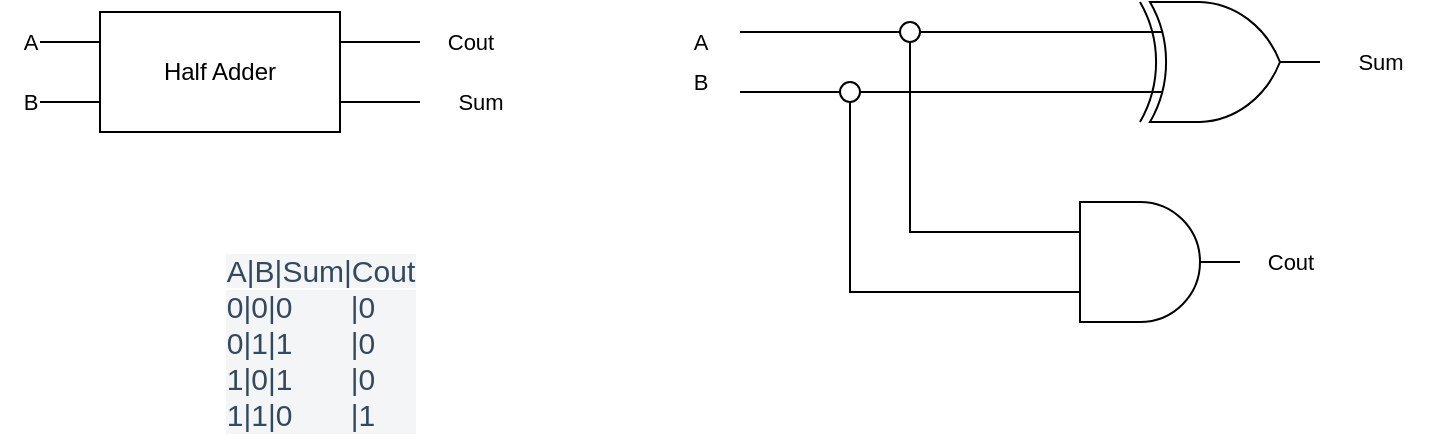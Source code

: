 <mxfile>
    <diagram id="CYchl9hRLMAPO1FnwaJd" name="Page-1">
        <mxGraphModel dx="622" dy="534" grid="1" gridSize="10" guides="1" tooltips="1" connect="1" arrows="1" fold="1" page="1" pageScale="1" pageWidth="827" pageHeight="1169" math="0" shadow="0">
            <root>
                <mxCell id="0"/>
                <mxCell id="1" parent="0"/>
                <mxCell id="3" style="edgeStyle=orthogonalEdgeStyle;html=1;exitX=0;exitY=0.25;exitDx=0;exitDy=0;rounded=0;endArrow=none;endFill=0;" edge="1" parent="1" source="2">
                    <mxGeometry relative="1" as="geometry">
                        <mxPoint x="70" y="160" as="targetPoint"/>
                    </mxGeometry>
                </mxCell>
                <mxCell id="4" style="edgeStyle=orthogonalEdgeStyle;shape=connector;rounded=0;html=1;exitX=0;exitY=0.75;exitDx=0;exitDy=0;labelBackgroundColor=default;strokeColor=default;fontFamily=Helvetica;fontSize=11;fontColor=default;endArrow=none;endFill=0;" edge="1" parent="1" source="2">
                    <mxGeometry relative="1" as="geometry">
                        <mxPoint x="70" y="190" as="targetPoint"/>
                    </mxGeometry>
                </mxCell>
                <mxCell id="6" style="edgeStyle=orthogonalEdgeStyle;shape=connector;rounded=0;html=1;exitX=1;exitY=0.25;exitDx=0;exitDy=0;labelBackgroundColor=default;strokeColor=default;fontFamily=Helvetica;fontSize=11;fontColor=default;endArrow=none;endFill=0;" edge="1" parent="1" source="2">
                    <mxGeometry relative="1" as="geometry">
                        <mxPoint x="260" y="160" as="targetPoint"/>
                    </mxGeometry>
                </mxCell>
                <mxCell id="30" style="edgeStyle=orthogonalEdgeStyle;shape=connector;rounded=0;html=1;exitX=1;exitY=0.75;exitDx=0;exitDy=0;labelBackgroundColor=default;strokeColor=default;fontFamily=Helvetica;fontSize=11;fontColor=default;endArrow=none;endFill=0;" edge="1" parent="1" source="2">
                    <mxGeometry relative="1" as="geometry">
                        <mxPoint x="260" y="190" as="targetPoint"/>
                    </mxGeometry>
                </mxCell>
                <mxCell id="2" value="Half Adder" style="whiteSpace=wrap;html=1;" parent="1" vertex="1">
                    <mxGeometry x="100" y="145" width="120" height="60" as="geometry"/>
                </mxCell>
                <mxCell id="7" value="Cout" style="text;html=1;align=center;verticalAlign=middle;resizable=0;points=[];autosize=1;strokeColor=none;fillColor=none;fontSize=11;fontFamily=Helvetica;fontColor=default;" vertex="1" parent="1">
                    <mxGeometry x="260" y="145" width="50" height="30" as="geometry"/>
                </mxCell>
                <mxCell id="8" value="A" style="text;html=1;align=center;verticalAlign=middle;resizable=0;points=[];autosize=1;strokeColor=none;fillColor=none;fontSize=11;fontFamily=Helvetica;fontColor=default;" vertex="1" parent="1">
                    <mxGeometry x="50" y="145" width="30" height="30" as="geometry"/>
                </mxCell>
                <mxCell id="9" value="B" style="text;html=1;align=center;verticalAlign=middle;resizable=0;points=[];autosize=1;strokeColor=none;fillColor=none;fontSize=11;fontFamily=Helvetica;fontColor=default;" vertex="1" parent="1">
                    <mxGeometry x="50" y="175" width="30" height="30" as="geometry"/>
                </mxCell>
                <mxCell id="19" style="edgeStyle=orthogonalEdgeStyle;shape=connector;rounded=0;html=1;exitX=0;exitY=0.25;exitDx=0;exitDy=0;exitPerimeter=0;entryX=1;entryY=0.5;entryDx=0;entryDy=0;labelBackgroundColor=default;strokeColor=default;fontFamily=Helvetica;fontSize=11;fontColor=default;endArrow=none;endFill=0;" edge="1" parent="1" source="12" target="15">
                    <mxGeometry relative="1" as="geometry"/>
                </mxCell>
                <mxCell id="20" style="edgeStyle=orthogonalEdgeStyle;shape=connector;rounded=0;html=1;exitX=0;exitY=0.75;exitDx=0;exitDy=0;exitPerimeter=0;entryX=1;entryY=0.5;entryDx=0;entryDy=0;labelBackgroundColor=default;strokeColor=default;fontFamily=Helvetica;fontSize=11;fontColor=default;endArrow=none;endFill=0;" edge="1" parent="1" source="12" target="18">
                    <mxGeometry relative="1" as="geometry"/>
                </mxCell>
                <mxCell id="12" value="" style="verticalLabelPosition=bottom;shadow=0;dashed=0;align=center;html=1;verticalAlign=top;shape=mxgraph.electrical.logic_gates.logic_gate;operation=xor;fontFamily=Helvetica;fontSize=11;fontColor=default;" vertex="1" parent="1">
                    <mxGeometry x="610" y="140" width="100" height="60" as="geometry"/>
                </mxCell>
                <mxCell id="14" value="" style="verticalLabelPosition=bottom;shadow=0;dashed=0;align=center;html=1;verticalAlign=top;shape=mxgraph.electrical.logic_gates.logic_gate;operation=and;fontFamily=Helvetica;fontSize=11;fontColor=default;" vertex="1" parent="1">
                    <mxGeometry x="570" y="240" width="100" height="60" as="geometry"/>
                </mxCell>
                <mxCell id="22" style="edgeStyle=orthogonalEdgeStyle;shape=connector;rounded=0;html=1;exitX=0;exitY=0.5;exitDx=0;exitDy=0;labelBackgroundColor=default;strokeColor=default;fontFamily=Helvetica;fontSize=11;fontColor=default;endArrow=none;endFill=0;" edge="1" parent="1" source="15">
                    <mxGeometry relative="1" as="geometry">
                        <mxPoint x="420" y="155" as="targetPoint"/>
                    </mxGeometry>
                </mxCell>
                <mxCell id="24" style="edgeStyle=orthogonalEdgeStyle;shape=connector;rounded=0;html=1;exitX=0.5;exitY=1;exitDx=0;exitDy=0;entryX=0;entryY=0.25;entryDx=0;entryDy=0;entryPerimeter=0;labelBackgroundColor=default;strokeColor=default;fontFamily=Helvetica;fontSize=11;fontColor=default;endArrow=none;endFill=0;" edge="1" parent="1" source="15" target="14">
                    <mxGeometry relative="1" as="geometry"/>
                </mxCell>
                <mxCell id="15" value="" style="ellipse;whiteSpace=wrap;html=1;fontFamily=Helvetica;fontSize=11;fontColor=default;" vertex="1" parent="1">
                    <mxGeometry x="500" y="150" width="10" height="10" as="geometry"/>
                </mxCell>
                <mxCell id="21" style="edgeStyle=orthogonalEdgeStyle;shape=connector;rounded=0;html=1;exitX=0;exitY=0.5;exitDx=0;exitDy=0;labelBackgroundColor=default;strokeColor=default;fontFamily=Helvetica;fontSize=11;fontColor=default;endArrow=none;endFill=0;" edge="1" parent="1" source="18">
                    <mxGeometry relative="1" as="geometry">
                        <mxPoint x="420" y="185" as="targetPoint"/>
                    </mxGeometry>
                </mxCell>
                <mxCell id="23" style="edgeStyle=orthogonalEdgeStyle;shape=connector;rounded=0;html=1;exitX=0.5;exitY=1;exitDx=0;exitDy=0;entryX=0;entryY=0.75;entryDx=0;entryDy=0;entryPerimeter=0;labelBackgroundColor=default;strokeColor=default;fontFamily=Helvetica;fontSize=11;fontColor=default;endArrow=none;endFill=0;" edge="1" parent="1" source="18" target="14">
                    <mxGeometry relative="1" as="geometry"/>
                </mxCell>
                <mxCell id="18" value="" style="ellipse;whiteSpace=wrap;html=1;fontFamily=Helvetica;fontSize=11;fontColor=default;" vertex="1" parent="1">
                    <mxGeometry x="470" y="180" width="10" height="10" as="geometry"/>
                </mxCell>
                <mxCell id="25" value="Cout" style="text;html=1;align=center;verticalAlign=middle;resizable=0;points=[];autosize=1;strokeColor=none;fillColor=none;fontSize=11;fontFamily=Helvetica;fontColor=default;" vertex="1" parent="1">
                    <mxGeometry x="670" y="255" width="50" height="30" as="geometry"/>
                </mxCell>
                <mxCell id="27" value="A" style="text;html=1;align=center;verticalAlign=middle;resizable=0;points=[];autosize=1;strokeColor=none;fillColor=none;fontSize=11;fontFamily=Helvetica;fontColor=default;" vertex="1" parent="1">
                    <mxGeometry x="385" y="145" width="30" height="30" as="geometry"/>
                </mxCell>
                <mxCell id="29" value="B" style="text;html=1;align=center;verticalAlign=middle;resizable=0;points=[];autosize=1;strokeColor=none;fillColor=none;fontSize=11;fontFamily=Helvetica;fontColor=default;" vertex="1" parent="1">
                    <mxGeometry x="385" y="165" width="30" height="30" as="geometry"/>
                </mxCell>
                <mxCell id="31" value="Sum" style="text;html=1;align=center;verticalAlign=middle;resizable=0;points=[];autosize=1;strokeColor=none;fillColor=none;fontSize=11;fontFamily=Helvetica;fontColor=default;" vertex="1" parent="1">
                    <mxGeometry x="265" y="175" width="50" height="30" as="geometry"/>
                </mxCell>
                <mxCell id="33" value="Sum" style="text;html=1;align=center;verticalAlign=middle;resizable=0;points=[];autosize=1;strokeColor=none;fillColor=none;fontSize=11;fontFamily=Helvetica;fontColor=default;" vertex="1" parent="1">
                    <mxGeometry x="715" y="155" width="50" height="30" as="geometry"/>
                </mxCell>
                <mxCell id="34" value="&lt;span style=&quot;color: rgb(52, 73, 94); font-family: ArtifaktElement-Medium, sans-serif; font-size: 15px; text-align: left; background-color: rgb(244, 245, 246);&quot;&gt;A|B|Sum|Cout&lt;/span&gt;&lt;div style=&quot;-webkit-tap-highlight-color: rgba(0, 0, 0, 0); box-sizing: border-box; color: rgb(52, 73, 94); font-family: ArtifaktElement-Medium, sans-serif; font-size: 15px; text-align: left; background-color: rgb(244, 245, 246);&quot;&gt;0|0|0&amp;nbsp; &amp;nbsp; &amp;nbsp; &amp;nbsp;|0&lt;/div&gt;&lt;div style=&quot;-webkit-tap-highlight-color: rgba(0, 0, 0, 0); box-sizing: border-box; color: rgb(52, 73, 94); font-family: ArtifaktElement-Medium, sans-serif; font-size: 15px; text-align: left; background-color: rgb(244, 245, 246);&quot;&gt;0|1|1&amp;nbsp; &amp;nbsp; &amp;nbsp; &amp;nbsp;|0&lt;/div&gt;&lt;div style=&quot;-webkit-tap-highlight-color: rgba(0, 0, 0, 0); box-sizing: border-box; color: rgb(52, 73, 94); font-family: ArtifaktElement-Medium, sans-serif; font-size: 15px; text-align: left; background-color: rgb(244, 245, 246);&quot;&gt;1|0|1&amp;nbsp; &amp;nbsp; &amp;nbsp; &amp;nbsp;|0&lt;/div&gt;&lt;div style=&quot;-webkit-tap-highlight-color: rgba(0, 0, 0, 0); box-sizing: border-box; color: rgb(52, 73, 94); font-family: ArtifaktElement-Medium, sans-serif; font-size: 15px; text-align: left; background-color: rgb(244, 245, 246);&quot;&gt;1|1|0&amp;nbsp; &amp;nbsp; &amp;nbsp; &amp;nbsp;|1&lt;/div&gt;" style="text;html=1;align=center;verticalAlign=middle;resizable=0;points=[];autosize=1;strokeColor=none;fillColor=none;fontSize=11;fontFamily=Helvetica;fontColor=default;" vertex="1" parent="1">
                    <mxGeometry x="150" y="260" width="120" height="100" as="geometry"/>
                </mxCell>
            </root>
        </mxGraphModel>
    </diagram>
</mxfile>